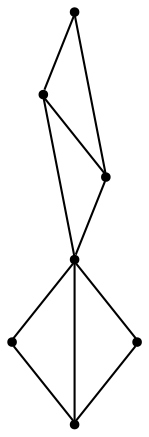 graph {
  node [shape=point,comment="{\"directed\":false,\"doi\":\"10.1007/978-3-030-04414-5_6\",\"figure\":\"3 (1)\"}"]

  v0 [pos="488.1319418860901,1229.5717350826947"]
  v1 [pos="425.6667579469547,1146.2864903742811"]
  v2 [pos="488.1319418860901,1375.3192123530916"]
  v3 [pos="425.6667579469547,1312.8568526158315"]
  v4 [pos="404.843673414332,1396.1389497361452"]
  v5 [pos="363.2036883227077,1271.2131810655915"]
  v6 [pos="363.20368832270765,1354.4963273819385"]

  v0 -- v3 [id="-1",pos="488.1319418860901,1229.5717350826947 474.24636167286087,1257.3321267825472 454.651590759252,1283.8650862987533 425.6667579469547,1312.8568526158315"]
  v6 -- v4 [id="-2",pos="363.20368832270765,1354.4963273819385 404.843673414332,1396.1389497361452 404.843673414332,1396.1389497361452 404.843673414332,1396.1389497361452"]
  v5 -- v3 [id="-3",pos="363.2036883227077,1271.2131810655915 425.6667579469547,1312.8568526158315 425.6667579469547,1312.8568526158315 425.6667579469547,1312.8568526158315"]
  v2 -- v4 [id="-5",pos="488.1319418860901,1375.3192123530916 404.843673414332,1396.1389497361452 404.843673414332,1396.1389497361452 404.843673414332,1396.1389497361452"]
  v0 -- v5 [id="-7",pos="488.1319418860901,1229.5717350826947 368.13779979976766,1269.5713482426238 368.13779979976766,1269.5713482426238 368.13779979976766,1269.5713482426238 367.4710434459963,1252.981460564598 367.4710434459963,1252.981460564598 367.4710434459963,1252.981460564598 375.2222490039088,1256.8569999485728 375.2222490039088,1256.8569999485728 375.2222490039088,1256.8569999485728 363.2036883227077,1271.2131810655915 363.2036883227077,1271.2131810655915 363.2036883227077,1271.2131810655915"]
  v1 -- v5 [id="-9",pos="425.6667579469547,1146.2864903742811 365.52908496371117,1266.558311585633 365.52908496371117,1266.558311585633 365.52908496371117,1266.558311585633 381.856651181793,1269.5629546743576 381.856651181793,1269.5629546743576 381.856651181793,1269.5629546743576 379.11455963961515,1261.3409458565663 379.11455963961515,1261.3409458565663 379.11455963961515,1261.3409458565663 363.2036883227077,1271.2131810655915 363.2036883227077,1271.2131810655915 363.2036883227077,1271.2131810655915"]
  v1 -- v0 [id="-10",pos="425.6667579469547,1146.2864903742811 488.1319418860901,1229.5717350826947 488.1319418860901,1229.5717350826947 488.1319418860901,1229.5717350826947"]
  v3 -- v4 [id="-11",pos="425.6667579469547,1312.8568526158315 404.843673414332,1396.1389497361452 404.843673414332,1396.1389497361452 404.843673414332,1396.1389497361452"]
  v3 -- v6 [id="-12",pos="425.6667579469547,1312.8568526158315 363.20368832270765,1354.4963273819385 363.20368832270765,1354.4963273819385 363.20368832270765,1354.4963273819385"]
  v3 -- v2 [id="-13",pos="425.6667579469547,1312.8568526158315 488.1319418860901,1375.3192123530916 488.1319418860901,1375.3192123530916 488.1319418860901,1375.3192123530916"]
}